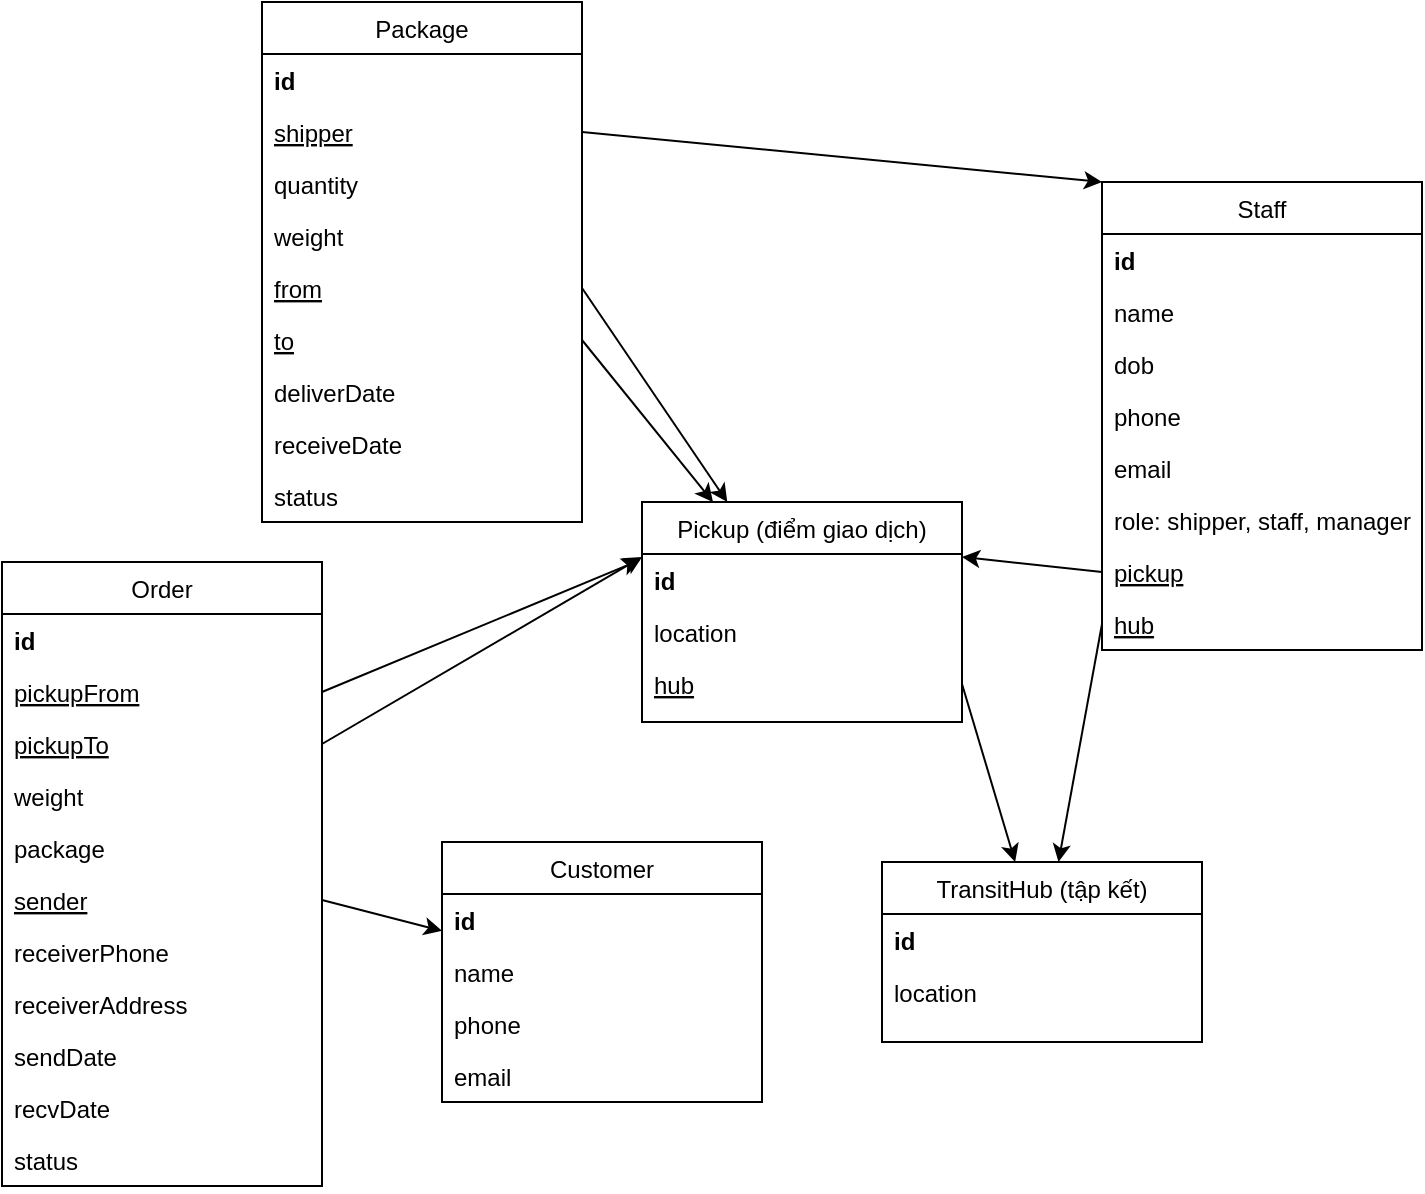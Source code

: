 <mxfile version="22.1.11" type="github">
  <diagram id="C5RBs43oDa-KdzZeNtuy" name="Page-1">
    <mxGraphModel dx="1050" dy="526" grid="1" gridSize="10" guides="1" tooltips="1" connect="1" arrows="1" fold="1" page="1" pageScale="1" pageWidth="827" pageHeight="1169" math="0" shadow="0">
      <root>
        <mxCell id="WIyWlLk6GJQsqaUBKTNV-0" />
        <mxCell id="WIyWlLk6GJQsqaUBKTNV-1" parent="WIyWlLk6GJQsqaUBKTNV-0" />
        <mxCell id="onacqrrys04pxGlTCzyi-0" value="Customer" style="swimlane;fontStyle=0;align=center;verticalAlign=top;childLayout=stackLayout;horizontal=1;startSize=26;horizontalStack=0;resizeParent=1;resizeLast=0;collapsible=1;marginBottom=0;rounded=0;shadow=0;strokeWidth=1;" vertex="1" parent="WIyWlLk6GJQsqaUBKTNV-1">
          <mxGeometry x="270" y="960" width="160" height="130" as="geometry">
            <mxRectangle x="550" y="140" width="160" height="26" as="alternateBounds" />
          </mxGeometry>
        </mxCell>
        <mxCell id="onacqrrys04pxGlTCzyi-1" value="id" style="text;align=left;verticalAlign=top;spacingLeft=4;spacingRight=4;overflow=hidden;rotatable=0;points=[[0,0.5],[1,0.5]];portConstraint=eastwest;fontStyle=1" vertex="1" parent="onacqrrys04pxGlTCzyi-0">
          <mxGeometry y="26" width="160" height="26" as="geometry" />
        </mxCell>
        <mxCell id="onacqrrys04pxGlTCzyi-2" value="name" style="text;align=left;verticalAlign=top;spacingLeft=4;spacingRight=4;overflow=hidden;rotatable=0;points=[[0,0.5],[1,0.5]];portConstraint=eastwest;rounded=0;shadow=0;html=0;" vertex="1" parent="onacqrrys04pxGlTCzyi-0">
          <mxGeometry y="52" width="160" height="26" as="geometry" />
        </mxCell>
        <mxCell id="onacqrrys04pxGlTCzyi-3" value="phone" style="text;align=left;verticalAlign=top;spacingLeft=4;spacingRight=4;overflow=hidden;rotatable=0;points=[[0,0.5],[1,0.5]];portConstraint=eastwest;rounded=0;shadow=0;html=0;" vertex="1" parent="onacqrrys04pxGlTCzyi-0">
          <mxGeometry y="78" width="160" height="26" as="geometry" />
        </mxCell>
        <mxCell id="onacqrrys04pxGlTCzyi-4" value="email" style="text;align=left;verticalAlign=top;spacingLeft=4;spacingRight=4;overflow=hidden;rotatable=0;points=[[0,0.5],[1,0.5]];portConstraint=eastwest;rounded=0;shadow=0;html=0;" vertex="1" parent="onacqrrys04pxGlTCzyi-0">
          <mxGeometry y="104" width="160" height="26" as="geometry" />
        </mxCell>
        <mxCell id="onacqrrys04pxGlTCzyi-10" value="TransitHub (tập kết)&#xa;" style="swimlane;fontStyle=0;align=center;verticalAlign=top;childLayout=stackLayout;horizontal=1;startSize=26;horizontalStack=0;resizeParent=1;resizeLast=0;collapsible=1;marginBottom=0;rounded=0;shadow=0;strokeWidth=1;" vertex="1" parent="WIyWlLk6GJQsqaUBKTNV-1">
          <mxGeometry x="490" y="970" width="160" height="90" as="geometry">
            <mxRectangle x="550" y="140" width="160" height="26" as="alternateBounds" />
          </mxGeometry>
        </mxCell>
        <mxCell id="onacqrrys04pxGlTCzyi-11" value="id" style="text;align=left;verticalAlign=top;spacingLeft=4;spacingRight=4;overflow=hidden;rotatable=0;points=[[0,0.5],[1,0.5]];portConstraint=eastwest;fontStyle=1" vertex="1" parent="onacqrrys04pxGlTCzyi-10">
          <mxGeometry y="26" width="160" height="26" as="geometry" />
        </mxCell>
        <mxCell id="onacqrrys04pxGlTCzyi-12" value="location" style="text;align=left;verticalAlign=top;spacingLeft=4;spacingRight=4;overflow=hidden;rotatable=0;points=[[0,0.5],[1,0.5]];portConstraint=eastwest;rounded=0;shadow=0;html=0;" vertex="1" parent="onacqrrys04pxGlTCzyi-10">
          <mxGeometry y="52" width="160" height="26" as="geometry" />
        </mxCell>
        <mxCell id="onacqrrys04pxGlTCzyi-20" value="Pickup (điểm giao dịch)&#xa;" style="swimlane;fontStyle=0;align=center;verticalAlign=top;childLayout=stackLayout;horizontal=1;startSize=26;horizontalStack=0;resizeParent=1;resizeLast=0;collapsible=1;marginBottom=0;rounded=0;shadow=0;strokeWidth=1;" vertex="1" parent="WIyWlLk6GJQsqaUBKTNV-1">
          <mxGeometry x="370" y="790" width="160" height="110" as="geometry">
            <mxRectangle x="550" y="140" width="160" height="26" as="alternateBounds" />
          </mxGeometry>
        </mxCell>
        <mxCell id="onacqrrys04pxGlTCzyi-21" value="id" style="text;align=left;verticalAlign=top;spacingLeft=4;spacingRight=4;overflow=hidden;rotatable=0;points=[[0,0.5],[1,0.5]];portConstraint=eastwest;fontStyle=1" vertex="1" parent="onacqrrys04pxGlTCzyi-20">
          <mxGeometry y="26" width="160" height="26" as="geometry" />
        </mxCell>
        <mxCell id="onacqrrys04pxGlTCzyi-22" value="location" style="text;align=left;verticalAlign=top;spacingLeft=4;spacingRight=4;overflow=hidden;rotatable=0;points=[[0,0.5],[1,0.5]];portConstraint=eastwest;rounded=0;shadow=0;html=0;" vertex="1" parent="onacqrrys04pxGlTCzyi-20">
          <mxGeometry y="52" width="160" height="26" as="geometry" />
        </mxCell>
        <mxCell id="onacqrrys04pxGlTCzyi-23" value="hub" style="text;align=left;verticalAlign=top;spacingLeft=4;spacingRight=4;overflow=hidden;rotatable=0;points=[[0,0.5],[1,0.5]];portConstraint=eastwest;rounded=0;shadow=0;html=0;fontStyle=4" vertex="1" parent="onacqrrys04pxGlTCzyi-20">
          <mxGeometry y="78" width="160" height="26" as="geometry" />
        </mxCell>
        <mxCell id="onacqrrys04pxGlTCzyi-30" value="Order" style="swimlane;fontStyle=0;align=center;verticalAlign=top;childLayout=stackLayout;horizontal=1;startSize=26;horizontalStack=0;resizeParent=1;resizeLast=0;collapsible=1;marginBottom=0;rounded=0;shadow=0;strokeWidth=1;" vertex="1" parent="WIyWlLk6GJQsqaUBKTNV-1">
          <mxGeometry x="50" y="820" width="160" height="312" as="geometry">
            <mxRectangle x="550" y="140" width="160" height="26" as="alternateBounds" />
          </mxGeometry>
        </mxCell>
        <mxCell id="onacqrrys04pxGlTCzyi-31" value="id" style="text;align=left;verticalAlign=top;spacingLeft=4;spacingRight=4;overflow=hidden;rotatable=0;points=[[0,0.5],[1,0.5]];portConstraint=eastwest;fontStyle=1" vertex="1" parent="onacqrrys04pxGlTCzyi-30">
          <mxGeometry y="26" width="160" height="26" as="geometry" />
        </mxCell>
        <mxCell id="onacqrrys04pxGlTCzyi-35" value="pickupFrom" style="text;align=left;verticalAlign=top;spacingLeft=4;spacingRight=4;overflow=hidden;rotatable=0;points=[[0,0.5],[1,0.5]];portConstraint=eastwest;rounded=0;shadow=0;html=0;fontStyle=4" vertex="1" parent="onacqrrys04pxGlTCzyi-30">
          <mxGeometry y="52" width="160" height="26" as="geometry" />
        </mxCell>
        <mxCell id="onacqrrys04pxGlTCzyi-37" value="pickupTo" style="text;align=left;verticalAlign=top;spacingLeft=4;spacingRight=4;overflow=hidden;rotatable=0;points=[[0,0.5],[1,0.5]];portConstraint=eastwest;fontStyle=4" vertex="1" parent="onacqrrys04pxGlTCzyi-30">
          <mxGeometry y="78" width="160" height="26" as="geometry" />
        </mxCell>
        <mxCell id="onacqrrys04pxGlTCzyi-69" value="weight" style="text;align=left;verticalAlign=top;spacingLeft=4;spacingRight=4;overflow=hidden;rotatable=0;points=[[0,0.5],[1,0.5]];portConstraint=eastwest;" vertex="1" parent="onacqrrys04pxGlTCzyi-30">
          <mxGeometry y="104" width="160" height="26" as="geometry" />
        </mxCell>
        <mxCell id="onacqrrys04pxGlTCzyi-38" value="package" style="text;align=left;verticalAlign=top;spacingLeft=4;spacingRight=4;overflow=hidden;rotatable=0;points=[[0,0.5],[1,0.5]];portConstraint=eastwest;" vertex="1" parent="onacqrrys04pxGlTCzyi-30">
          <mxGeometry y="130" width="160" height="26" as="geometry" />
        </mxCell>
        <mxCell id="onacqrrys04pxGlTCzyi-32" value="sender" style="text;align=left;verticalAlign=top;spacingLeft=4;spacingRight=4;overflow=hidden;rotatable=0;points=[[0,0.5],[1,0.5]];portConstraint=eastwest;rounded=0;shadow=0;html=0;fontStyle=4" vertex="1" parent="onacqrrys04pxGlTCzyi-30">
          <mxGeometry y="156" width="160" height="26" as="geometry" />
        </mxCell>
        <mxCell id="onacqrrys04pxGlTCzyi-33" value="receiverPhone" style="text;align=left;verticalAlign=top;spacingLeft=4;spacingRight=4;overflow=hidden;rotatable=0;points=[[0,0.5],[1,0.5]];portConstraint=eastwest;rounded=0;shadow=0;html=0;" vertex="1" parent="onacqrrys04pxGlTCzyi-30">
          <mxGeometry y="182" width="160" height="26" as="geometry" />
        </mxCell>
        <mxCell id="onacqrrys04pxGlTCzyi-34" value="receiverAddress" style="text;align=left;verticalAlign=top;spacingLeft=4;spacingRight=4;overflow=hidden;rotatable=0;points=[[0,0.5],[1,0.5]];portConstraint=eastwest;rounded=0;shadow=0;html=0;" vertex="1" parent="onacqrrys04pxGlTCzyi-30">
          <mxGeometry y="208" width="160" height="26" as="geometry" />
        </mxCell>
        <mxCell id="onacqrrys04pxGlTCzyi-64" value="sendDate" style="text;align=left;verticalAlign=top;spacingLeft=4;spacingRight=4;overflow=hidden;rotatable=0;points=[[0,0.5],[1,0.5]];portConstraint=eastwest;" vertex="1" parent="onacqrrys04pxGlTCzyi-30">
          <mxGeometry y="234" width="160" height="26" as="geometry" />
        </mxCell>
        <mxCell id="onacqrrys04pxGlTCzyi-65" value="recvDate" style="text;align=left;verticalAlign=top;spacingLeft=4;spacingRight=4;overflow=hidden;rotatable=0;points=[[0,0.5],[1,0.5]];portConstraint=eastwest;" vertex="1" parent="onacqrrys04pxGlTCzyi-30">
          <mxGeometry y="260" width="160" height="26" as="geometry" />
        </mxCell>
        <mxCell id="onacqrrys04pxGlTCzyi-66" value="status" style="text;align=left;verticalAlign=top;spacingLeft=4;spacingRight=4;overflow=hidden;rotatable=0;points=[[0,0.5],[1,0.5]];portConstraint=eastwest;" vertex="1" parent="onacqrrys04pxGlTCzyi-30">
          <mxGeometry y="286" width="160" height="26" as="geometry" />
        </mxCell>
        <mxCell id="onacqrrys04pxGlTCzyi-40" value="Staff&#xa;" style="swimlane;fontStyle=0;align=center;verticalAlign=top;childLayout=stackLayout;horizontal=1;startSize=26;horizontalStack=0;resizeParent=1;resizeLast=0;collapsible=1;marginBottom=0;rounded=0;shadow=0;strokeWidth=1;" vertex="1" parent="WIyWlLk6GJQsqaUBKTNV-1">
          <mxGeometry x="600" y="630" width="160" height="234" as="geometry">
            <mxRectangle x="550" y="140" width="160" height="26" as="alternateBounds" />
          </mxGeometry>
        </mxCell>
        <mxCell id="onacqrrys04pxGlTCzyi-41" value="id" style="text;align=left;verticalAlign=top;spacingLeft=4;spacingRight=4;overflow=hidden;rotatable=0;points=[[0,0.5],[1,0.5]];portConstraint=eastwest;fontStyle=1" vertex="1" parent="onacqrrys04pxGlTCzyi-40">
          <mxGeometry y="26" width="160" height="26" as="geometry" />
        </mxCell>
        <mxCell id="onacqrrys04pxGlTCzyi-42" value="name" style="text;align=left;verticalAlign=top;spacingLeft=4;spacingRight=4;overflow=hidden;rotatable=0;points=[[0,0.5],[1,0.5]];portConstraint=eastwest;rounded=0;shadow=0;html=0;" vertex="1" parent="onacqrrys04pxGlTCzyi-40">
          <mxGeometry y="52" width="160" height="26" as="geometry" />
        </mxCell>
        <mxCell id="onacqrrys04pxGlTCzyi-43" value="dob" style="text;align=left;verticalAlign=top;spacingLeft=4;spacingRight=4;overflow=hidden;rotatable=0;points=[[0,0.5],[1,0.5]];portConstraint=eastwest;rounded=0;shadow=0;html=0;" vertex="1" parent="onacqrrys04pxGlTCzyi-40">
          <mxGeometry y="78" width="160" height="26" as="geometry" />
        </mxCell>
        <mxCell id="onacqrrys04pxGlTCzyi-44" value="phone" style="text;align=left;verticalAlign=top;spacingLeft=4;spacingRight=4;overflow=hidden;rotatable=0;points=[[0,0.5],[1,0.5]];portConstraint=eastwest;rounded=0;shadow=0;html=0;" vertex="1" parent="onacqrrys04pxGlTCzyi-40">
          <mxGeometry y="104" width="160" height="26" as="geometry" />
        </mxCell>
        <mxCell id="onacqrrys04pxGlTCzyi-45" value="email" style="text;align=left;verticalAlign=top;spacingLeft=4;spacingRight=4;overflow=hidden;rotatable=0;points=[[0,0.5],[1,0.5]];portConstraint=eastwest;rounded=0;shadow=0;html=0;" vertex="1" parent="onacqrrys04pxGlTCzyi-40">
          <mxGeometry y="130" width="160" height="26" as="geometry" />
        </mxCell>
        <mxCell id="onacqrrys04pxGlTCzyi-60" value="role: shipper, staff, manager" style="text;align=left;verticalAlign=top;spacingLeft=4;spacingRight=4;overflow=hidden;rotatable=0;points=[[0,0.5],[1,0.5]];portConstraint=eastwest;rounded=0;shadow=0;html=0;" vertex="1" parent="onacqrrys04pxGlTCzyi-40">
          <mxGeometry y="156" width="160" height="26" as="geometry" />
        </mxCell>
        <mxCell id="onacqrrys04pxGlTCzyi-62" value="pickup" style="text;align=left;verticalAlign=top;spacingLeft=4;spacingRight=4;overflow=hidden;rotatable=0;points=[[0,0.5],[1,0.5]];portConstraint=eastwest;rounded=0;shadow=0;html=0;fontStyle=4" vertex="1" parent="onacqrrys04pxGlTCzyi-40">
          <mxGeometry y="182" width="160" height="26" as="geometry" />
        </mxCell>
        <mxCell id="onacqrrys04pxGlTCzyi-63" value="hub" style="text;align=left;verticalAlign=top;spacingLeft=4;spacingRight=4;overflow=hidden;rotatable=0;points=[[0,0.5],[1,0.5]];portConstraint=eastwest;rounded=0;shadow=0;html=0;fontStyle=4" vertex="1" parent="onacqrrys04pxGlTCzyi-40">
          <mxGeometry y="208" width="160" height="26" as="geometry" />
        </mxCell>
        <mxCell id="onacqrrys04pxGlTCzyi-50" value="Package" style="swimlane;fontStyle=0;align=center;verticalAlign=top;childLayout=stackLayout;horizontal=1;startSize=26;horizontalStack=0;resizeParent=1;resizeLast=0;collapsible=1;marginBottom=0;rounded=0;shadow=0;strokeWidth=1;" vertex="1" parent="WIyWlLk6GJQsqaUBKTNV-1">
          <mxGeometry x="180" y="540" width="160" height="260" as="geometry">
            <mxRectangle x="550" y="140" width="160" height="26" as="alternateBounds" />
          </mxGeometry>
        </mxCell>
        <mxCell id="onacqrrys04pxGlTCzyi-51" value="id" style="text;align=left;verticalAlign=top;spacingLeft=4;spacingRight=4;overflow=hidden;rotatable=0;points=[[0,0.5],[1,0.5]];portConstraint=eastwest;fontStyle=1" vertex="1" parent="onacqrrys04pxGlTCzyi-50">
          <mxGeometry y="26" width="160" height="26" as="geometry" />
        </mxCell>
        <mxCell id="onacqrrys04pxGlTCzyi-61" value="shipper&#xa;" style="text;align=left;verticalAlign=top;spacingLeft=4;spacingRight=4;overflow=hidden;rotatable=0;points=[[0,0.5],[1,0.5]];portConstraint=eastwest;fontStyle=4" vertex="1" parent="onacqrrys04pxGlTCzyi-50">
          <mxGeometry y="52" width="160" height="26" as="geometry" />
        </mxCell>
        <mxCell id="onacqrrys04pxGlTCzyi-52" value="quantity" style="text;align=left;verticalAlign=top;spacingLeft=4;spacingRight=4;overflow=hidden;rotatable=0;points=[[0,0.5],[1,0.5]];portConstraint=eastwest;rounded=0;shadow=0;html=0;" vertex="1" parent="onacqrrys04pxGlTCzyi-50">
          <mxGeometry y="78" width="160" height="26" as="geometry" />
        </mxCell>
        <mxCell id="onacqrrys04pxGlTCzyi-53" value="weight" style="text;align=left;verticalAlign=top;spacingLeft=4;spacingRight=4;overflow=hidden;rotatable=0;points=[[0,0.5],[1,0.5]];portConstraint=eastwest;rounded=0;shadow=0;html=0;" vertex="1" parent="onacqrrys04pxGlTCzyi-50">
          <mxGeometry y="104" width="160" height="26" as="geometry" />
        </mxCell>
        <mxCell id="onacqrrys04pxGlTCzyi-54" value="from" style="text;align=left;verticalAlign=top;spacingLeft=4;spacingRight=4;overflow=hidden;rotatable=0;points=[[0,0.5],[1,0.5]];portConstraint=eastwest;rounded=0;shadow=0;html=0;fontStyle=4" vertex="1" parent="onacqrrys04pxGlTCzyi-50">
          <mxGeometry y="130" width="160" height="26" as="geometry" />
        </mxCell>
        <mxCell id="onacqrrys04pxGlTCzyi-55" value="to" style="text;align=left;verticalAlign=top;spacingLeft=4;spacingRight=4;overflow=hidden;rotatable=0;points=[[0,0.5],[1,0.5]];portConstraint=eastwest;rounded=0;shadow=0;html=0;fontStyle=4" vertex="1" parent="onacqrrys04pxGlTCzyi-50">
          <mxGeometry y="156" width="160" height="26" as="geometry" />
        </mxCell>
        <mxCell id="onacqrrys04pxGlTCzyi-57" value="deliverDate" style="text;align=left;verticalAlign=top;spacingLeft=4;spacingRight=4;overflow=hidden;rotatable=0;points=[[0,0.5],[1,0.5]];portConstraint=eastwest;" vertex="1" parent="onacqrrys04pxGlTCzyi-50">
          <mxGeometry y="182" width="160" height="26" as="geometry" />
        </mxCell>
        <mxCell id="onacqrrys04pxGlTCzyi-58" value="receiveDate" style="text;align=left;verticalAlign=top;spacingLeft=4;spacingRight=4;overflow=hidden;rotatable=0;points=[[0,0.5],[1,0.5]];portConstraint=eastwest;" vertex="1" parent="onacqrrys04pxGlTCzyi-50">
          <mxGeometry y="208" width="160" height="26" as="geometry" />
        </mxCell>
        <mxCell id="onacqrrys04pxGlTCzyi-67" value="status" style="text;align=left;verticalAlign=top;spacingLeft=4;spacingRight=4;overflow=hidden;rotatable=0;points=[[0,0.5],[1,0.5]];portConstraint=eastwest;" vertex="1" parent="onacqrrys04pxGlTCzyi-50">
          <mxGeometry y="234" width="160" height="26" as="geometry" />
        </mxCell>
        <mxCell id="onacqrrys04pxGlTCzyi-91" value="" style="endArrow=classic;html=1;rounded=0;entryX=1;entryY=0.25;entryDx=0;entryDy=0;exitX=0;exitY=0.5;exitDx=0;exitDy=0;" edge="1" parent="WIyWlLk6GJQsqaUBKTNV-1" source="onacqrrys04pxGlTCzyi-62" target="onacqrrys04pxGlTCzyi-20">
          <mxGeometry width="50" height="50" relative="1" as="geometry">
            <mxPoint x="620" y="1020" as="sourcePoint" />
            <mxPoint x="520" y="688" as="targetPoint" />
          </mxGeometry>
        </mxCell>
        <mxCell id="onacqrrys04pxGlTCzyi-92" value="" style="endArrow=classic;html=1;rounded=0;exitX=0;exitY=0.5;exitDx=0;exitDy=0;" edge="1" parent="WIyWlLk6GJQsqaUBKTNV-1" source="onacqrrys04pxGlTCzyi-63" target="onacqrrys04pxGlTCzyi-10">
          <mxGeometry width="50" height="50" relative="1" as="geometry">
            <mxPoint x="600" y="1096" as="sourcePoint" />
            <mxPoint x="620" y="810" as="targetPoint" />
          </mxGeometry>
        </mxCell>
        <mxCell id="onacqrrys04pxGlTCzyi-93" value="" style="endArrow=classic;html=1;rounded=0;exitX=1;exitY=0.5;exitDx=0;exitDy=0;entryX=0;entryY=0;entryDx=0;entryDy=0;" edge="1" parent="WIyWlLk6GJQsqaUBKTNV-1" source="onacqrrys04pxGlTCzyi-61" target="onacqrrys04pxGlTCzyi-40">
          <mxGeometry width="50" height="50" relative="1" as="geometry">
            <mxPoint x="500" y="1015" as="sourcePoint" />
            <mxPoint x="380" y="749" as="targetPoint" />
          </mxGeometry>
        </mxCell>
        <mxCell id="onacqrrys04pxGlTCzyi-94" value="" style="endArrow=classic;html=1;rounded=0;exitX=1;exitY=0.5;exitDx=0;exitDy=0;entryX=-0.006;entryY=0.115;entryDx=0;entryDy=0;entryPerimeter=0;" edge="1" parent="WIyWlLk6GJQsqaUBKTNV-1" source="onacqrrys04pxGlTCzyi-35" target="onacqrrys04pxGlTCzyi-21">
          <mxGeometry width="50" height="50" relative="1" as="geometry">
            <mxPoint x="290" y="888" as="sourcePoint" />
            <mxPoint x="380" y="780" as="targetPoint" />
          </mxGeometry>
        </mxCell>
        <mxCell id="onacqrrys04pxGlTCzyi-96" value="" style="endArrow=classic;html=1;rounded=0;exitX=1;exitY=0.5;exitDx=0;exitDy=0;entryX=0;entryY=0.25;entryDx=0;entryDy=0;" edge="1" parent="WIyWlLk6GJQsqaUBKTNV-1" source="onacqrrys04pxGlTCzyi-37" target="onacqrrys04pxGlTCzyi-20">
          <mxGeometry width="50" height="50" relative="1" as="geometry">
            <mxPoint x="203" y="670" as="sourcePoint" />
            <mxPoint x="380" y="830" as="targetPoint" />
          </mxGeometry>
        </mxCell>
        <mxCell id="onacqrrys04pxGlTCzyi-97" value="" style="endArrow=classic;html=1;rounded=0;exitX=1;exitY=0.5;exitDx=0;exitDy=0;" edge="1" parent="WIyWlLk6GJQsqaUBKTNV-1" source="onacqrrys04pxGlTCzyi-54" target="onacqrrys04pxGlTCzyi-20">
          <mxGeometry width="50" height="50" relative="1" as="geometry">
            <mxPoint x="210" y="980" as="sourcePoint" />
            <mxPoint x="407" y="1082" as="targetPoint" />
          </mxGeometry>
        </mxCell>
        <mxCell id="onacqrrys04pxGlTCzyi-98" value="" style="endArrow=classic;html=1;rounded=0;exitX=1;exitY=0.5;exitDx=0;exitDy=0;" edge="1" parent="WIyWlLk6GJQsqaUBKTNV-1" source="onacqrrys04pxGlTCzyi-55" target="onacqrrys04pxGlTCzyi-20">
          <mxGeometry width="50" height="50" relative="1" as="geometry">
            <mxPoint x="233" y="667" as="sourcePoint" />
            <mxPoint x="430" y="769" as="targetPoint" />
          </mxGeometry>
        </mxCell>
        <mxCell id="onacqrrys04pxGlTCzyi-100" value="" style="endArrow=classic;html=1;rounded=0;exitX=1;exitY=0.5;exitDx=0;exitDy=0;" edge="1" parent="WIyWlLk6GJQsqaUBKTNV-1" source="onacqrrys04pxGlTCzyi-32" target="onacqrrys04pxGlTCzyi-0">
          <mxGeometry width="50" height="50" relative="1" as="geometry">
            <mxPoint x="270" y="510" as="sourcePoint" />
            <mxPoint x="290" y="930" as="targetPoint" />
          </mxGeometry>
        </mxCell>
        <mxCell id="onacqrrys04pxGlTCzyi-101" value="" style="endArrow=classic;html=1;rounded=0;exitX=1;exitY=0.5;exitDx=0;exitDy=0;" edge="1" parent="WIyWlLk6GJQsqaUBKTNV-1" source="onacqrrys04pxGlTCzyi-23" target="onacqrrys04pxGlTCzyi-10">
          <mxGeometry width="50" height="50" relative="1" as="geometry">
            <mxPoint x="520" y="800" as="sourcePoint" />
            <mxPoint x="424" y="741" as="targetPoint" />
          </mxGeometry>
        </mxCell>
      </root>
    </mxGraphModel>
  </diagram>
</mxfile>
